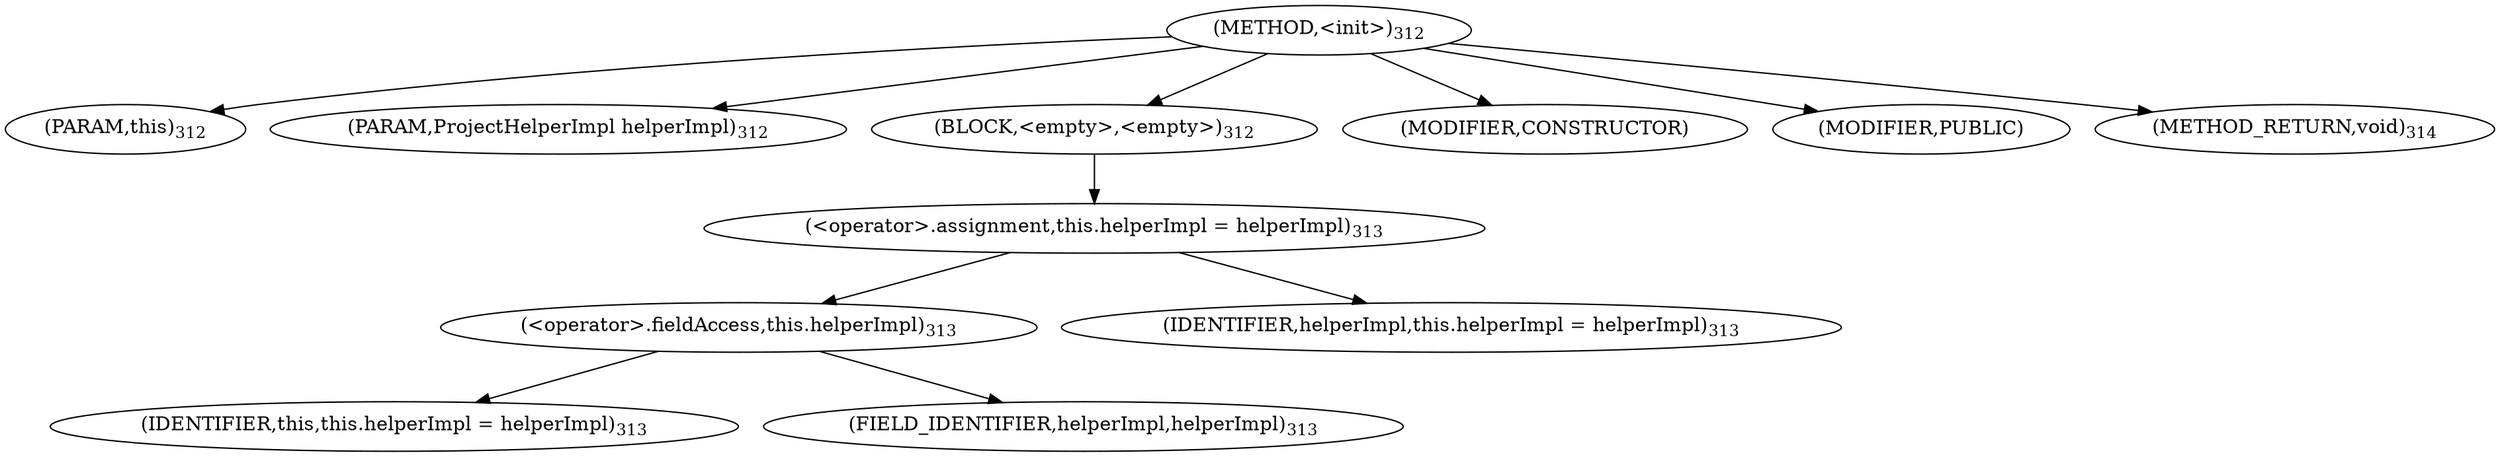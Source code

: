 digraph "&lt;init&gt;" {  
"573" [label = <(METHOD,&lt;init&gt;)<SUB>312</SUB>> ]
"28" [label = <(PARAM,this)<SUB>312</SUB>> ]
"574" [label = <(PARAM,ProjectHelperImpl helperImpl)<SUB>312</SUB>> ]
"575" [label = <(BLOCK,&lt;empty&gt;,&lt;empty&gt;)<SUB>312</SUB>> ]
"576" [label = <(&lt;operator&gt;.assignment,this.helperImpl = helperImpl)<SUB>313</SUB>> ]
"577" [label = <(&lt;operator&gt;.fieldAccess,this.helperImpl)<SUB>313</SUB>> ]
"27" [label = <(IDENTIFIER,this,this.helperImpl = helperImpl)<SUB>313</SUB>> ]
"578" [label = <(FIELD_IDENTIFIER,helperImpl,helperImpl)<SUB>313</SUB>> ]
"579" [label = <(IDENTIFIER,helperImpl,this.helperImpl = helperImpl)<SUB>313</SUB>> ]
"580" [label = <(MODIFIER,CONSTRUCTOR)> ]
"581" [label = <(MODIFIER,PUBLIC)> ]
"582" [label = <(METHOD_RETURN,void)<SUB>314</SUB>> ]
  "573" -> "28" 
  "573" -> "574" 
  "573" -> "575" 
  "573" -> "580" 
  "573" -> "581" 
  "573" -> "582" 
  "575" -> "576" 
  "576" -> "577" 
  "576" -> "579" 
  "577" -> "27" 
  "577" -> "578" 
}
